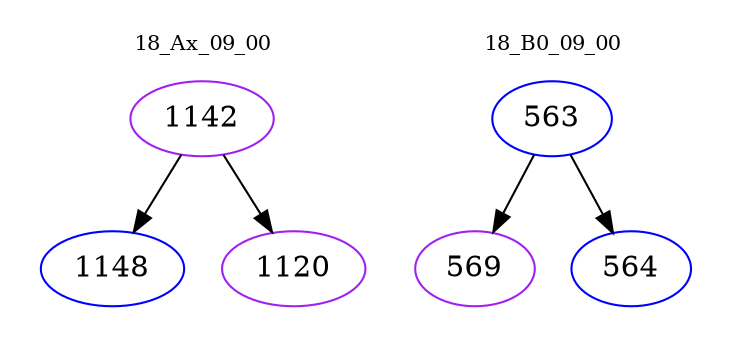 digraph{
subgraph cluster_0 {
color = white
label = "18_Ax_09_00";
fontsize=10;
T0_1142 [label="1142", color="purple"]
T0_1142 -> T0_1148 [color="black"]
T0_1148 [label="1148", color="blue"]
T0_1142 -> T0_1120 [color="black"]
T0_1120 [label="1120", color="purple"]
}
subgraph cluster_1 {
color = white
label = "18_B0_09_00";
fontsize=10;
T1_563 [label="563", color="blue"]
T1_563 -> T1_569 [color="black"]
T1_569 [label="569", color="purple"]
T1_563 -> T1_564 [color="black"]
T1_564 [label="564", color="blue"]
}
}
